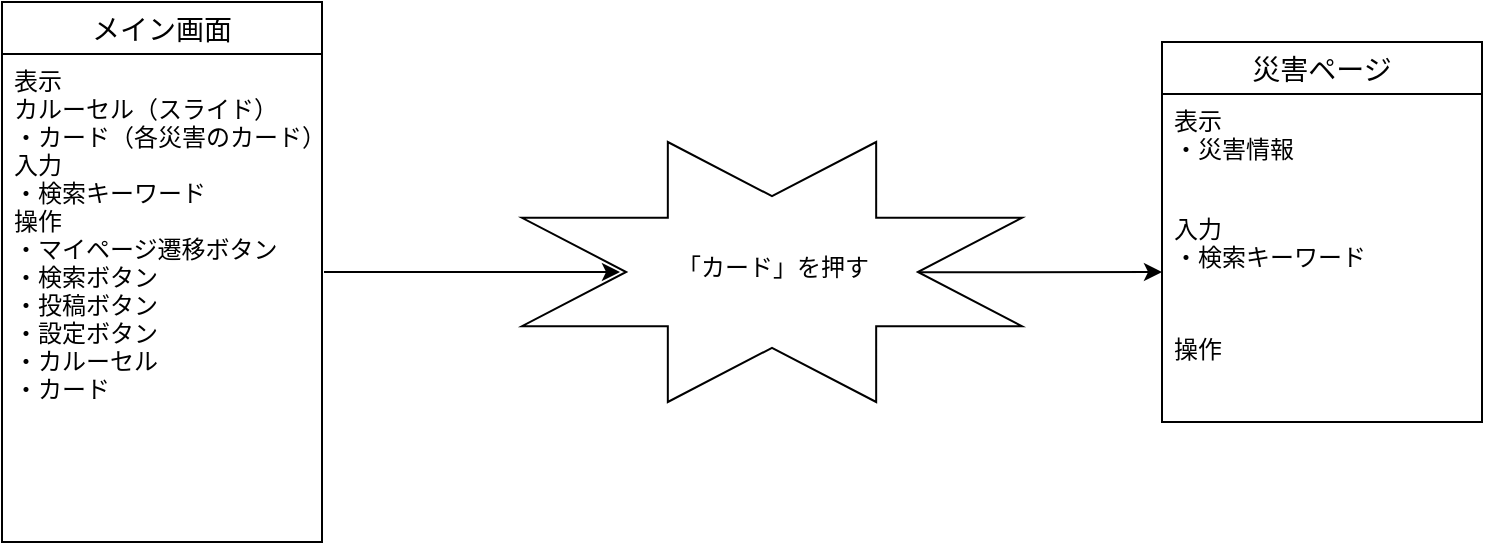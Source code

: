 <mxfile version="13.6.5">
    <diagram id="11WscDv2WCNcye1f0Rna" name="ページ1">
        <mxGraphModel dx="1120" dy="574" grid="1" gridSize="10" guides="1" tooltips="1" connect="1" arrows="1" fold="1" page="1" pageScale="1" pageWidth="827" pageHeight="1169" math="0" shadow="0">
            <root>
                <mxCell id="0"/>
                <mxCell id="1" parent="0"/>
                <mxCell id="25" value="" style="verticalLabelPosition=bottom;verticalAlign=top;html=1;shape=mxgraph.basic.8_point_star" parent="1" vertex="1">
                    <mxGeometry x="300" y="270" width="250" height="130" as="geometry"/>
                </mxCell>
                <mxCell id="11" value="" style="endArrow=classic;html=1;exitX=0.796;exitY=0.501;exitDx=0;exitDy=0;exitPerimeter=0;" parent="1" source="25" edge="1">
                    <mxGeometry width="50" height="50" relative="1" as="geometry">
                        <mxPoint x="450" y="140" as="sourcePoint"/>
                        <mxPoint x="620" y="335" as="targetPoint"/>
                        <Array as="points"/>
                    </mxGeometry>
                </mxCell>
                <mxCell id="BxW8JET3yy1fjnHnjqZ_-20" value="「カード」を押す" style="text;html=1;strokeColor=none;fillColor=none;align=center;verticalAlign=middle;whiteSpace=wrap;rounded=0;" parent="1" vertex="1">
                    <mxGeometry x="367.5" y="320" width="115" height="25" as="geometry"/>
                </mxCell>
                <mxCell id="24" value="" style="endArrow=classic;html=1;entryX=0.196;entryY=0.5;entryDx=0;entryDy=0;entryPerimeter=0;" parent="1" target="25" edge="1">
                    <mxGeometry width="50" height="50" relative="1" as="geometry">
                        <mxPoint x="201" y="335" as="sourcePoint"/>
                        <mxPoint x="310" y="338" as="targetPoint"/>
                    </mxGeometry>
                </mxCell>
                <mxCell id="22" value="メイン画面" style="swimlane;fontStyle=0;childLayout=stackLayout;horizontal=1;startSize=26;horizontalStack=0;resizeParent=1;resizeParentMax=0;resizeLast=0;collapsible=1;marginBottom=0;align=center;fontSize=14;" parent="1" vertex="1">
                    <mxGeometry x="40" y="200" width="160" height="270" as="geometry"/>
                </mxCell>
                <mxCell id="23" value="表示&#10;カルーセル（スライド）&#10;・カード（各災害のカード）&#10;入力&#10;・検索キーワード&#10;操作&#10;・マイページ遷移ボタン&#10;・検索ボタン&#10;・投稿ボタン&#10;・設定ボタン&#10;・カルーセル&#10;・カード" style="text;strokeColor=none;fillColor=none;spacingLeft=4;spacingRight=4;overflow=hidden;rotatable=0;points=[[0,0.5],[1,0.5]];portConstraint=eastwest;fontSize=12;" parent="22" vertex="1">
                    <mxGeometry y="26" width="160" height="244" as="geometry"/>
                </mxCell>
                <mxCell id="14" value="災害ページ" style="swimlane;fontStyle=0;childLayout=stackLayout;horizontal=1;startSize=26;horizontalStack=0;resizeParent=1;resizeParentMax=0;resizeLast=0;collapsible=1;marginBottom=0;align=center;fontSize=14;strokeWidth=1;" parent="1" vertex="1">
                    <mxGeometry x="620" y="220" width="160" height="190" as="geometry"/>
                </mxCell>
                <mxCell id="15" value="表示&#10;・災害情報&#10;　" style="text;strokeColor=none;fillColor=none;spacingLeft=4;spacingRight=4;overflow=hidden;rotatable=0;points=[[0,0.5],[1,0.5]];portConstraint=eastwest;fontSize=12;" parent="14" vertex="1">
                    <mxGeometry y="26" width="160" height="54" as="geometry"/>
                </mxCell>
                <mxCell id="16" value="入力&#10;・検索キーワード" style="text;strokeColor=none;fillColor=none;spacingLeft=4;spacingRight=4;overflow=hidden;rotatable=0;points=[[0,0.5],[1,0.5]];portConstraint=eastwest;fontSize=12;" parent="14" vertex="1">
                    <mxGeometry y="80" width="160" height="60" as="geometry"/>
                </mxCell>
                <mxCell id="17" value="操作&#10;&#10;" style="text;strokeColor=none;fillColor=none;spacingLeft=4;spacingRight=4;overflow=hidden;rotatable=0;points=[[0,0.5],[1,0.5]];portConstraint=eastwest;fontSize=12;" parent="14" vertex="1">
                    <mxGeometry y="140" width="160" height="50" as="geometry"/>
                </mxCell>
            </root>
        </mxGraphModel>
    </diagram>
</mxfile>